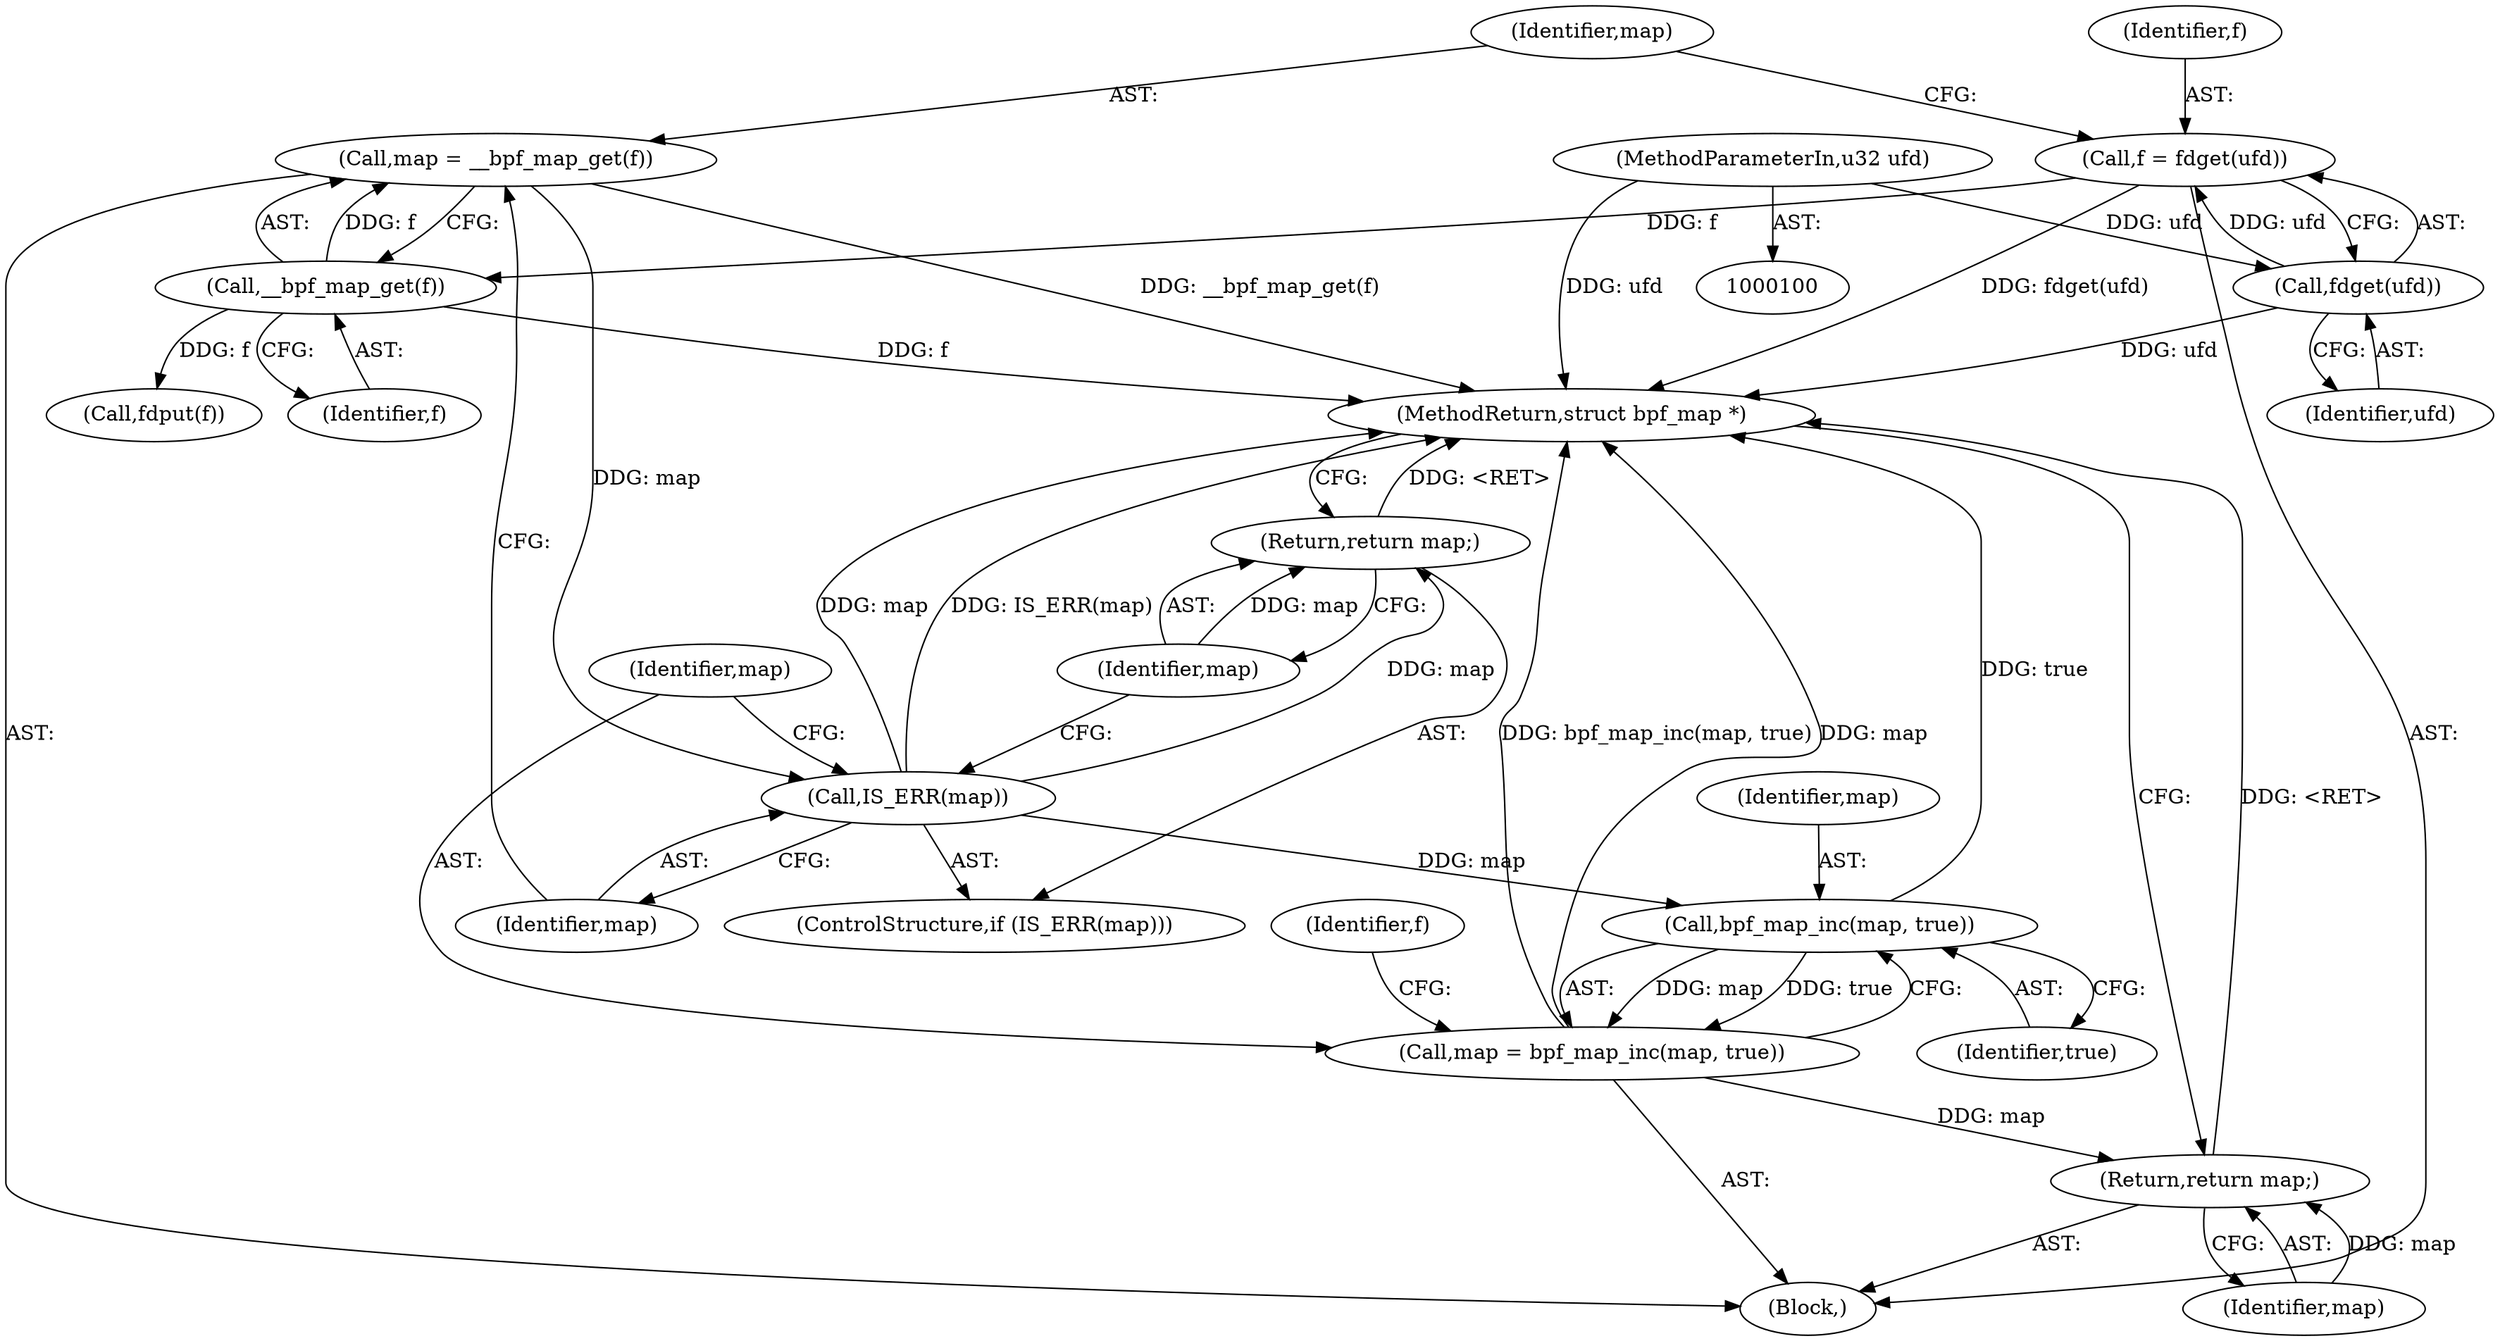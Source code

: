 digraph "0_linux_92117d8443bc5afacc8d5ba82e541946310f106e_1@pointer" {
"1000109" [label="(Call,map = __bpf_map_get(f))"];
"1000111" [label="(Call,__bpf_map_get(f))"];
"1000104" [label="(Call,f = fdget(ufd))"];
"1000106" [label="(Call,fdget(ufd))"];
"1000101" [label="(MethodParameterIn,u32 ufd)"];
"1000114" [label="(Call,IS_ERR(map))"];
"1000116" [label="(Return,return map;)"];
"1000120" [label="(Call,bpf_map_inc(map, true))"];
"1000118" [label="(Call,map = bpf_map_inc(map, true))"];
"1000125" [label="(Return,return map;)"];
"1000119" [label="(Identifier,map)"];
"1000104" [label="(Call,f = fdget(ufd))"];
"1000116" [label="(Return,return map;)"];
"1000111" [label="(Call,__bpf_map_get(f))"];
"1000115" [label="(Identifier,map)"];
"1000127" [label="(MethodReturn,struct bpf_map *)"];
"1000122" [label="(Identifier,true)"];
"1000109" [label="(Call,map = __bpf_map_get(f))"];
"1000107" [label="(Identifier,ufd)"];
"1000125" [label="(Return,return map;)"];
"1000121" [label="(Identifier,map)"];
"1000110" [label="(Identifier,map)"];
"1000102" [label="(Block,)"];
"1000113" [label="(ControlStructure,if (IS_ERR(map)))"];
"1000112" [label="(Identifier,f)"];
"1000114" [label="(Call,IS_ERR(map))"];
"1000126" [label="(Identifier,map)"];
"1000105" [label="(Identifier,f)"];
"1000101" [label="(MethodParameterIn,u32 ufd)"];
"1000120" [label="(Call,bpf_map_inc(map, true))"];
"1000106" [label="(Call,fdget(ufd))"];
"1000118" [label="(Call,map = bpf_map_inc(map, true))"];
"1000123" [label="(Call,fdput(f))"];
"1000124" [label="(Identifier,f)"];
"1000117" [label="(Identifier,map)"];
"1000109" -> "1000102"  [label="AST: "];
"1000109" -> "1000111"  [label="CFG: "];
"1000110" -> "1000109"  [label="AST: "];
"1000111" -> "1000109"  [label="AST: "];
"1000115" -> "1000109"  [label="CFG: "];
"1000109" -> "1000127"  [label="DDG: __bpf_map_get(f)"];
"1000111" -> "1000109"  [label="DDG: f"];
"1000109" -> "1000114"  [label="DDG: map"];
"1000111" -> "1000112"  [label="CFG: "];
"1000112" -> "1000111"  [label="AST: "];
"1000111" -> "1000127"  [label="DDG: f"];
"1000104" -> "1000111"  [label="DDG: f"];
"1000111" -> "1000123"  [label="DDG: f"];
"1000104" -> "1000102"  [label="AST: "];
"1000104" -> "1000106"  [label="CFG: "];
"1000105" -> "1000104"  [label="AST: "];
"1000106" -> "1000104"  [label="AST: "];
"1000110" -> "1000104"  [label="CFG: "];
"1000104" -> "1000127"  [label="DDG: fdget(ufd)"];
"1000106" -> "1000104"  [label="DDG: ufd"];
"1000106" -> "1000107"  [label="CFG: "];
"1000107" -> "1000106"  [label="AST: "];
"1000106" -> "1000127"  [label="DDG: ufd"];
"1000101" -> "1000106"  [label="DDG: ufd"];
"1000101" -> "1000100"  [label="AST: "];
"1000101" -> "1000127"  [label="DDG: ufd"];
"1000114" -> "1000113"  [label="AST: "];
"1000114" -> "1000115"  [label="CFG: "];
"1000115" -> "1000114"  [label="AST: "];
"1000117" -> "1000114"  [label="CFG: "];
"1000119" -> "1000114"  [label="CFG: "];
"1000114" -> "1000127"  [label="DDG: IS_ERR(map)"];
"1000114" -> "1000127"  [label="DDG: map"];
"1000114" -> "1000116"  [label="DDG: map"];
"1000114" -> "1000120"  [label="DDG: map"];
"1000116" -> "1000113"  [label="AST: "];
"1000116" -> "1000117"  [label="CFG: "];
"1000117" -> "1000116"  [label="AST: "];
"1000127" -> "1000116"  [label="CFG: "];
"1000116" -> "1000127"  [label="DDG: <RET>"];
"1000117" -> "1000116"  [label="DDG: map"];
"1000120" -> "1000118"  [label="AST: "];
"1000120" -> "1000122"  [label="CFG: "];
"1000121" -> "1000120"  [label="AST: "];
"1000122" -> "1000120"  [label="AST: "];
"1000118" -> "1000120"  [label="CFG: "];
"1000120" -> "1000127"  [label="DDG: true"];
"1000120" -> "1000118"  [label="DDG: map"];
"1000120" -> "1000118"  [label="DDG: true"];
"1000118" -> "1000102"  [label="AST: "];
"1000119" -> "1000118"  [label="AST: "];
"1000124" -> "1000118"  [label="CFG: "];
"1000118" -> "1000127"  [label="DDG: map"];
"1000118" -> "1000127"  [label="DDG: bpf_map_inc(map, true)"];
"1000118" -> "1000125"  [label="DDG: map"];
"1000125" -> "1000102"  [label="AST: "];
"1000125" -> "1000126"  [label="CFG: "];
"1000126" -> "1000125"  [label="AST: "];
"1000127" -> "1000125"  [label="CFG: "];
"1000125" -> "1000127"  [label="DDG: <RET>"];
"1000126" -> "1000125"  [label="DDG: map"];
}
